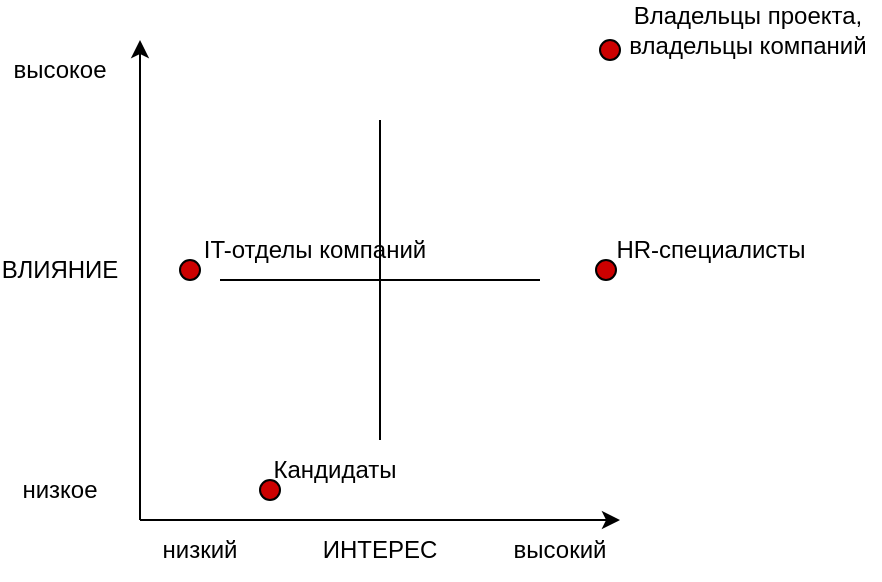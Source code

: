 <mxfile version="24.7.17">
  <diagram name="Page-1" id="CWaif8EooHmNp9eWoVGx">
    <mxGraphModel dx="957" dy="478" grid="1" gridSize="10" guides="1" tooltips="1" connect="1" arrows="1" fold="1" page="1" pageScale="1" pageWidth="850" pageHeight="1100" math="0" shadow="0">
      <root>
        <mxCell id="0" />
        <mxCell id="1" parent="0" />
        <mxCell id="3QLAHmPvkGxCWv4ZdTUw-1" value="" style="endArrow=classic;html=1;rounded=0;" edge="1" parent="1">
          <mxGeometry width="50" height="50" relative="1" as="geometry">
            <mxPoint x="160" y="400" as="sourcePoint" />
            <mxPoint x="160" y="160" as="targetPoint" />
          </mxGeometry>
        </mxCell>
        <mxCell id="3QLAHmPvkGxCWv4ZdTUw-2" value="" style="endArrow=classic;html=1;rounded=0;" edge="1" parent="1">
          <mxGeometry width="50" height="50" relative="1" as="geometry">
            <mxPoint x="160" y="400" as="sourcePoint" />
            <mxPoint x="400" y="400" as="targetPoint" />
          </mxGeometry>
        </mxCell>
        <mxCell id="3QLAHmPvkGxCWv4ZdTUw-3" value="" style="endArrow=none;html=1;rounded=0;" edge="1" parent="1">
          <mxGeometry width="50" height="50" relative="1" as="geometry">
            <mxPoint x="280" y="200" as="sourcePoint" />
            <mxPoint x="280" y="360" as="targetPoint" />
          </mxGeometry>
        </mxCell>
        <mxCell id="3QLAHmPvkGxCWv4ZdTUw-4" value="" style="endArrow=none;html=1;rounded=0;" edge="1" parent="1">
          <mxGeometry width="50" height="50" relative="1" as="geometry">
            <mxPoint x="200" y="280" as="sourcePoint" />
            <mxPoint x="360" y="280" as="targetPoint" />
          </mxGeometry>
        </mxCell>
        <mxCell id="3QLAHmPvkGxCWv4ZdTUw-5" value="ИНТЕРЕС" style="text;html=1;align=center;verticalAlign=middle;whiteSpace=wrap;rounded=0;" vertex="1" parent="1">
          <mxGeometry x="250" y="400" width="60" height="30" as="geometry" />
        </mxCell>
        <mxCell id="3QLAHmPvkGxCWv4ZdTUw-6" value="ВЛИЯНИЕ" style="text;html=1;align=center;verticalAlign=middle;whiteSpace=wrap;rounded=0;" vertex="1" parent="1">
          <mxGeometry x="90" y="260" width="60" height="30" as="geometry" />
        </mxCell>
        <mxCell id="3QLAHmPvkGxCWv4ZdTUw-7" value="высокое" style="text;html=1;align=center;verticalAlign=middle;whiteSpace=wrap;rounded=0;" vertex="1" parent="1">
          <mxGeometry x="90" y="160" width="60" height="30" as="geometry" />
        </mxCell>
        <mxCell id="3QLAHmPvkGxCWv4ZdTUw-8" value="низкое" style="text;html=1;align=center;verticalAlign=middle;whiteSpace=wrap;rounded=0;" vertex="1" parent="1">
          <mxGeometry x="90" y="370" width="60" height="30" as="geometry" />
        </mxCell>
        <mxCell id="3QLAHmPvkGxCWv4ZdTUw-9" value="высокий" style="text;html=1;align=center;verticalAlign=middle;whiteSpace=wrap;rounded=0;" vertex="1" parent="1">
          <mxGeometry x="340" y="400" width="60" height="30" as="geometry" />
        </mxCell>
        <mxCell id="3QLAHmPvkGxCWv4ZdTUw-10" value="низкий" style="text;html=1;align=center;verticalAlign=middle;whiteSpace=wrap;rounded=0;" vertex="1" parent="1">
          <mxGeometry x="160" y="400" width="60" height="30" as="geometry" />
        </mxCell>
        <mxCell id="3QLAHmPvkGxCWv4ZdTUw-11" value="" style="ellipse;whiteSpace=wrap;html=1;aspect=fixed;fillColor=#CC0000;" vertex="1" parent="1">
          <mxGeometry x="390" y="160" width="10" height="10" as="geometry" />
        </mxCell>
        <mxCell id="3QLAHmPvkGxCWv4ZdTUw-15" value="Владельцы проекта,&lt;br&gt;владельцы компаний" style="text;html=1;align=center;verticalAlign=middle;whiteSpace=wrap;rounded=0;" vertex="1" parent="1">
          <mxGeometry x="398" y="140" width="132" height="30" as="geometry" />
        </mxCell>
        <mxCell id="3QLAHmPvkGxCWv4ZdTUw-16" value="" style="ellipse;whiteSpace=wrap;html=1;aspect=fixed;fillColor=#CC0000;" vertex="1" parent="1">
          <mxGeometry x="388" y="270" width="10" height="10" as="geometry" />
        </mxCell>
        <mxCell id="3QLAHmPvkGxCWv4ZdTUw-17" value="HR-специалисты" style="text;html=1;align=center;verticalAlign=middle;whiteSpace=wrap;rounded=0;" vertex="1" parent="1">
          <mxGeometry x="388" y="250" width="115" height="30" as="geometry" />
        </mxCell>
        <mxCell id="3QLAHmPvkGxCWv4ZdTUw-18" value="" style="ellipse;whiteSpace=wrap;html=1;aspect=fixed;fillColor=#CC0000;" vertex="1" parent="1">
          <mxGeometry x="180" y="270" width="10" height="10" as="geometry" />
        </mxCell>
        <mxCell id="3QLAHmPvkGxCWv4ZdTUw-19" value="IT-отделы компаний" style="text;html=1;align=center;verticalAlign=middle;whiteSpace=wrap;rounded=0;" vertex="1" parent="1">
          <mxGeometry x="190" y="250" width="115" height="30" as="geometry" />
        </mxCell>
        <mxCell id="3QLAHmPvkGxCWv4ZdTUw-20" value="" style="ellipse;whiteSpace=wrap;html=1;aspect=fixed;fillColor=#CC0000;" vertex="1" parent="1">
          <mxGeometry x="220" y="380" width="10" height="10" as="geometry" />
        </mxCell>
        <mxCell id="3QLAHmPvkGxCWv4ZdTUw-21" value="Кандидаты" style="text;html=1;align=center;verticalAlign=middle;whiteSpace=wrap;rounded=0;" vertex="1" parent="1">
          <mxGeometry x="200" y="360" width="115" height="30" as="geometry" />
        </mxCell>
      </root>
    </mxGraphModel>
  </diagram>
</mxfile>
